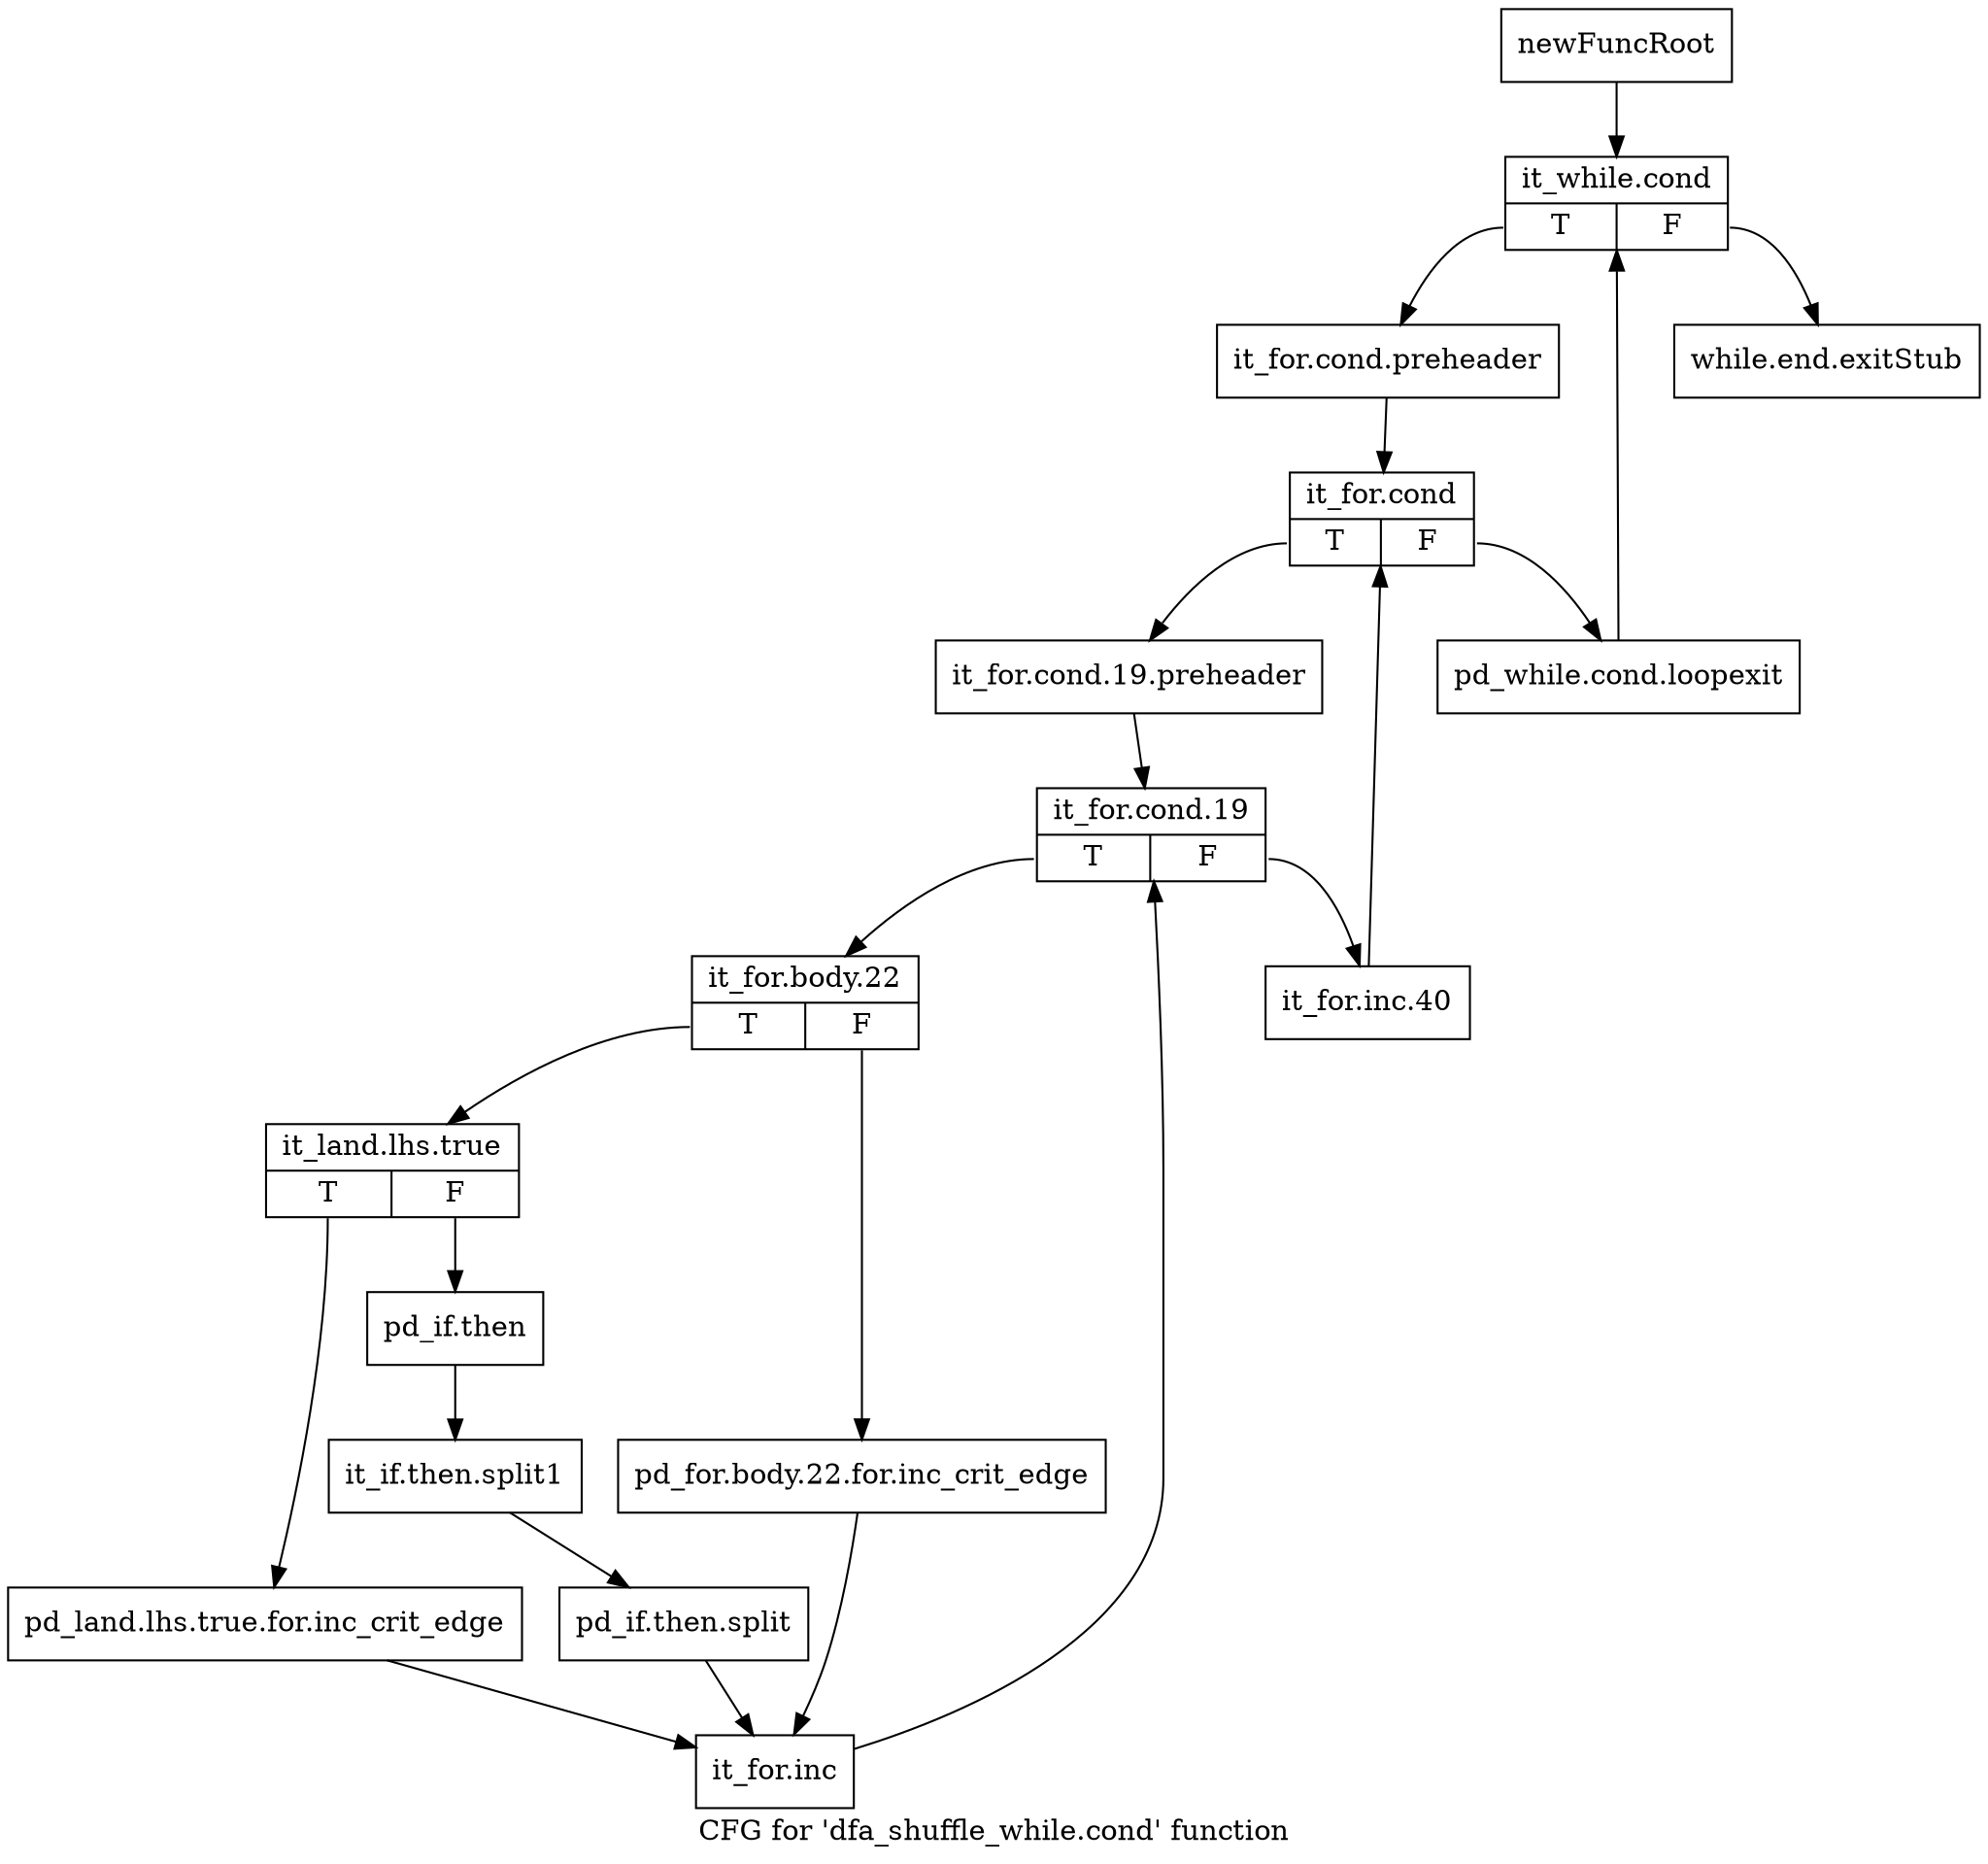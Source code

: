 digraph "CFG for 'dfa_shuffle_while.cond' function" {
	label="CFG for 'dfa_shuffle_while.cond' function";

	Node0x4108080 [shape=record,label="{newFuncRoot}"];
	Node0x4108080 -> Node0x4108120;
	Node0x41080d0 [shape=record,label="{while.end.exitStub}"];
	Node0x4108120 [shape=record,label="{it_while.cond|{<s0>T|<s1>F}}"];
	Node0x4108120:s0 -> Node0x4108170;
	Node0x4108120:s1 -> Node0x41080d0;
	Node0x4108170 [shape=record,label="{it_for.cond.preheader}"];
	Node0x4108170 -> Node0x41081c0;
	Node0x41081c0 [shape=record,label="{it_for.cond|{<s0>T|<s1>F}}"];
	Node0x41081c0:s0 -> Node0x4108260;
	Node0x41081c0:s1 -> Node0x4108210;
	Node0x4108210 [shape=record,label="{pd_while.cond.loopexit}"];
	Node0x4108210 -> Node0x4108120;
	Node0x4108260 [shape=record,label="{it_for.cond.19.preheader}"];
	Node0x4108260 -> Node0x41082b0;
	Node0x41082b0 [shape=record,label="{it_for.cond.19|{<s0>T|<s1>F}}"];
	Node0x41082b0:s0 -> Node0x4108350;
	Node0x41082b0:s1 -> Node0x4108300;
	Node0x4108300 [shape=record,label="{it_for.inc.40}"];
	Node0x4108300 -> Node0x41081c0;
	Node0x4108350 [shape=record,label="{it_for.body.22|{<s0>T|<s1>F}}"];
	Node0x4108350:s0 -> Node0x41083f0;
	Node0x4108350:s1 -> Node0x41083a0;
	Node0x41083a0 [shape=record,label="{pd_for.body.22.for.inc_crit_edge}"];
	Node0x41083a0 -> Node0x41084e0;
	Node0x41083f0 [shape=record,label="{it_land.lhs.true|{<s0>T|<s1>F}}"];
	Node0x41083f0:s0 -> Node0x4108490;
	Node0x41083f0:s1 -> Node0x4108440;
	Node0x4108440 [shape=record,label="{pd_if.then}"];
	Node0x4108440 -> Node0x56e2530;
	Node0x56e2530 [shape=record,label="{it_if.then.split1}"];
	Node0x56e2530 -> Node0x53dc9f0;
	Node0x53dc9f0 [shape=record,label="{pd_if.then.split}"];
	Node0x53dc9f0 -> Node0x41084e0;
	Node0x4108490 [shape=record,label="{pd_land.lhs.true.for.inc_crit_edge}"];
	Node0x4108490 -> Node0x41084e0;
	Node0x41084e0 [shape=record,label="{it_for.inc}"];
	Node0x41084e0 -> Node0x41082b0;
}

